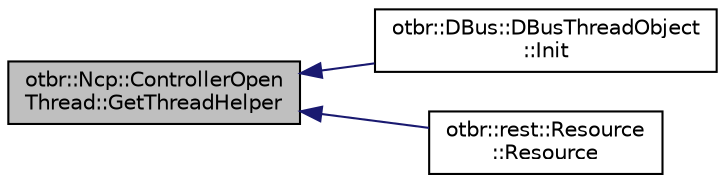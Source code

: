 digraph "otbr::Ncp::ControllerOpenThread::GetThreadHelper"
{
  edge [fontname="Helvetica",fontsize="10",labelfontname="Helvetica",labelfontsize="10"];
  node [fontname="Helvetica",fontsize="10",shape=record];
  rankdir="LR";
  Node27 [label="otbr::Ncp::ControllerOpen\lThread::GetThreadHelper",height=0.2,width=0.4,color="black", fillcolor="grey75", style="filled", fontcolor="black"];
  Node27 -> Node28 [dir="back",color="midnightblue",fontsize="10",style="solid",fontname="Helvetica"];
  Node28 [label="otbr::DBus::DBusThreadObject\l::Init",height=0.2,width=0.4,color="black", fillcolor="white", style="filled",URL="$de/d73/classotbr_1_1DBus_1_1DBusThreadObject.html#a56365e35e991a3d5c2462d3c224b27b7",tooltip="This method initializes the dbus thread object. "];
  Node27 -> Node29 [dir="back",color="midnightblue",fontsize="10",style="solid",fontname="Helvetica"];
  Node29 [label="otbr::rest::Resource\l::Resource",height=0.2,width=0.4,color="black", fillcolor="white", style="filled",URL="$d7/d6e/classotbr_1_1rest_1_1Resource.html#a136f590ac89ced768ca413a45cec3e62",tooltip="The constructor initializes the resource handler instance. "];
}
